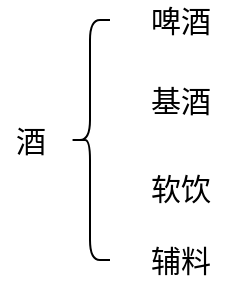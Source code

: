 <mxfile version="12.9.12" type="github">
  <diagram id="Urs390GPPBsccYtHii5c" name="第 1 页">
    <mxGraphModel dx="898" dy="482" grid="1" gridSize="10" guides="1" tooltips="1" connect="1" arrows="1" fold="1" page="1" pageScale="1" pageWidth="1169" pageHeight="827" math="0" shadow="0">
      <root>
        <mxCell id="0" />
        <mxCell id="1" parent="0" />
        <mxCell id="NLIfQJDnOiXUHRZX3xRJ-1" value="" style="shape=curlyBracket;whiteSpace=wrap;html=1;rounded=1;" vertex="1" parent="1">
          <mxGeometry x="290" y="340" width="20" height="120" as="geometry" />
        </mxCell>
        <mxCell id="NLIfQJDnOiXUHRZX3xRJ-2" value="酒" style="text;html=1;align=center;verticalAlign=middle;resizable=0;points=[];autosize=1;fontSize=15;" vertex="1" parent="1">
          <mxGeometry x="255" y="390" width="30" height="20" as="geometry" />
        </mxCell>
        <mxCell id="NLIfQJDnOiXUHRZX3xRJ-3" value="啤酒" style="text;html=1;align=center;verticalAlign=middle;resizable=0;points=[];autosize=1;fontSize=15;" vertex="1" parent="1">
          <mxGeometry x="320" y="330" width="50" height="20" as="geometry" />
        </mxCell>
        <mxCell id="NLIfQJDnOiXUHRZX3xRJ-4" value="基酒" style="text;html=1;align=center;verticalAlign=middle;resizable=0;points=[];autosize=1;fontSize=15;" vertex="1" parent="1">
          <mxGeometry x="320" y="370" width="50" height="20" as="geometry" />
        </mxCell>
        <mxCell id="NLIfQJDnOiXUHRZX3xRJ-6" value="软饮" style="text;html=1;align=center;verticalAlign=middle;resizable=0;points=[];autosize=1;fontSize=15;" vertex="1" parent="1">
          <mxGeometry x="320" y="414" width="50" height="20" as="geometry" />
        </mxCell>
        <mxCell id="NLIfQJDnOiXUHRZX3xRJ-7" value="辅料" style="text;html=1;align=center;verticalAlign=middle;resizable=0;points=[];autosize=1;fontSize=15;" vertex="1" parent="1">
          <mxGeometry x="320" y="450" width="50" height="20" as="geometry" />
        </mxCell>
      </root>
    </mxGraphModel>
  </diagram>
</mxfile>
